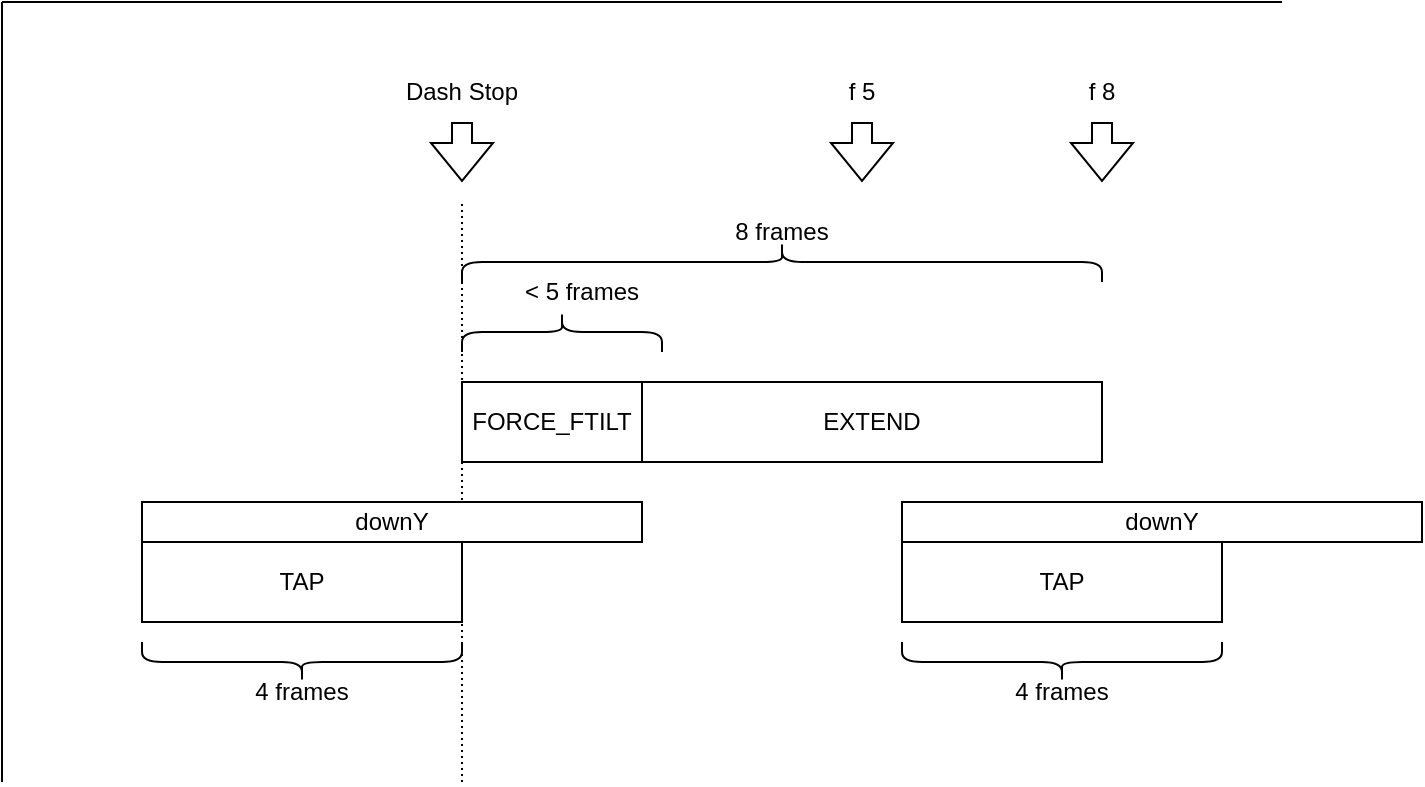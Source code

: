 <mxfile version="25.0.2">
  <diagram name="Página-1" id="PVfdIYDzPCwgvY4Q6XuG">
    <mxGraphModel dx="864" dy="508" grid="1" gridSize="10" guides="1" tooltips="1" connect="1" arrows="1" fold="1" page="1" pageScale="1" pageWidth="827" pageHeight="1169" math="0" shadow="0">
      <root>
        <mxCell id="0" />
        <mxCell id="1" parent="0" />
        <mxCell id="SlxmjYS9UCdOZyBtt-4u-3" value="" style="endArrow=none;html=1;rounded=0;strokeWidth=1;dashed=1;dashPattern=1 2;" parent="1" edge="1">
          <mxGeometry width="50" height="50" relative="1" as="geometry">
            <mxPoint x="240" y="400" as="sourcePoint" />
            <mxPoint x="240" y="110" as="targetPoint" />
          </mxGeometry>
        </mxCell>
        <mxCell id="SlxmjYS9UCdOZyBtt-4u-11" value="" style="shape=curlyBracket;whiteSpace=wrap;html=1;rounded=1;labelPosition=left;verticalLabelPosition=middle;align=right;verticalAlign=middle;size=0.5;rotation=90;" parent="1" vertex="1">
          <mxGeometry x="280" y="125" width="20" height="100" as="geometry" />
        </mxCell>
        <mxCell id="SlxmjYS9UCdOZyBtt-4u-12" value="&amp;lt; 5 frames" style="text;html=1;align=center;verticalAlign=middle;whiteSpace=wrap;rounded=0;" parent="1" vertex="1">
          <mxGeometry x="270" y="140" width="60" height="30" as="geometry" />
        </mxCell>
        <mxCell id="SlxmjYS9UCdOZyBtt-4u-23" value="" style="endArrow=none;html=1;rounded=0;" parent="1" edge="1">
          <mxGeometry width="50" height="50" relative="1" as="geometry">
            <mxPoint x="10" y="400" as="sourcePoint" />
            <mxPoint x="10" y="10" as="targetPoint" />
          </mxGeometry>
        </mxCell>
        <mxCell id="SlxmjYS9UCdOZyBtt-4u-24" value="" style="endArrow=none;html=1;rounded=0;" parent="1" edge="1">
          <mxGeometry width="50" height="50" relative="1" as="geometry">
            <mxPoint x="10" y="10" as="sourcePoint" />
            <mxPoint x="650" y="10" as="targetPoint" />
          </mxGeometry>
        </mxCell>
        <mxCell id="SlxmjYS9UCdOZyBtt-4u-26" value="" style="shape=flexArrow;endArrow=classic;html=1;rounded=0;" parent="1" edge="1">
          <mxGeometry width="50" height="50" relative="1" as="geometry">
            <mxPoint x="240" y="70" as="sourcePoint" />
            <mxPoint x="240" y="100" as="targetPoint" />
          </mxGeometry>
        </mxCell>
        <mxCell id="SlxmjYS9UCdOZyBtt-4u-30" value="Dash Stop" style="text;html=1;align=center;verticalAlign=middle;whiteSpace=wrap;rounded=0;" parent="1" vertex="1">
          <mxGeometry x="210" y="40" width="60" height="30" as="geometry" />
        </mxCell>
        <mxCell id="SlxmjYS9UCdOZyBtt-4u-40" value="downY" style="rounded=0;whiteSpace=wrap;html=1;" parent="1" vertex="1">
          <mxGeometry x="80" y="260" width="250" height="20" as="geometry" />
        </mxCell>
        <mxCell id="SlxmjYS9UCdOZyBtt-4u-44" value="TAP" style="rounded=0;whiteSpace=wrap;html=1;" parent="1" vertex="1">
          <mxGeometry x="80" y="280" width="160" height="40" as="geometry" />
        </mxCell>
        <mxCell id="SlxmjYS9UCdOZyBtt-4u-45" value="" style="shape=flexArrow;endArrow=classic;html=1;rounded=0;" parent="1" edge="1">
          <mxGeometry width="50" height="50" relative="1" as="geometry">
            <mxPoint x="440" y="70" as="sourcePoint" />
            <mxPoint x="440" y="100" as="targetPoint" />
          </mxGeometry>
        </mxCell>
        <mxCell id="SlxmjYS9UCdOZyBtt-4u-46" value="f 5" style="text;html=1;align=center;verticalAlign=middle;whiteSpace=wrap;rounded=0;" parent="1" vertex="1">
          <mxGeometry x="410" y="40" width="60" height="30" as="geometry" />
        </mxCell>
        <mxCell id="M4xJ9-b0rOuenIxvUEOM-3" value="" style="shape=curlyBracket;whiteSpace=wrap;html=1;rounded=1;labelPosition=left;verticalLabelPosition=middle;align=right;verticalAlign=middle;rotation=-90;size=0.5;" parent="1" vertex="1">
          <mxGeometry x="150" y="260" width="20" height="160" as="geometry" />
        </mxCell>
        <mxCell id="M4xJ9-b0rOuenIxvUEOM-4" value="4 frames" style="text;html=1;align=center;verticalAlign=middle;whiteSpace=wrap;rounded=0;" parent="1" vertex="1">
          <mxGeometry x="130" y="340" width="60" height="30" as="geometry" />
        </mxCell>
        <mxCell id="ncgJKDvWFcTqWgXhuiZL-1" value="FORCE_FTILT" style="rounded=0;whiteSpace=wrap;html=1;" parent="1" vertex="1">
          <mxGeometry x="240" y="200" width="90" height="40" as="geometry" />
        </mxCell>
        <mxCell id="ncgJKDvWFcTqWgXhuiZL-2" value="" style="shape=flexArrow;endArrow=classic;html=1;rounded=0;" parent="1" edge="1">
          <mxGeometry width="50" height="50" relative="1" as="geometry">
            <mxPoint x="560" y="70" as="sourcePoint" />
            <mxPoint x="560" y="100" as="targetPoint" />
          </mxGeometry>
        </mxCell>
        <mxCell id="ncgJKDvWFcTqWgXhuiZL-3" value="f 8" style="text;html=1;align=center;verticalAlign=middle;whiteSpace=wrap;rounded=0;" parent="1" vertex="1">
          <mxGeometry x="530" y="40" width="60" height="30" as="geometry" />
        </mxCell>
        <mxCell id="ncgJKDvWFcTqWgXhuiZL-4" value="" style="shape=curlyBracket;whiteSpace=wrap;html=1;rounded=1;labelPosition=left;verticalLabelPosition=middle;align=right;verticalAlign=middle;rotation=90;" parent="1" vertex="1">
          <mxGeometry x="390" y="-20" width="20" height="320" as="geometry" />
        </mxCell>
        <mxCell id="ncgJKDvWFcTqWgXhuiZL-5" value="8 frames" style="text;html=1;align=center;verticalAlign=middle;whiteSpace=wrap;rounded=0;" parent="1" vertex="1">
          <mxGeometry x="370" y="110" width="60" height="30" as="geometry" />
        </mxCell>
        <mxCell id="ncgJKDvWFcTqWgXhuiZL-6" value="EXTEND" style="rounded=0;whiteSpace=wrap;html=1;" parent="1" vertex="1">
          <mxGeometry x="330" y="200" width="230" height="40" as="geometry" />
        </mxCell>
        <mxCell id="ncgJKDvWFcTqWgXhuiZL-7" value="downY" style="rounded=0;whiteSpace=wrap;html=1;" parent="1" vertex="1">
          <mxGeometry x="460" y="260" width="260" height="20" as="geometry" />
        </mxCell>
        <mxCell id="ncgJKDvWFcTqWgXhuiZL-8" value="TAP" style="rounded=0;whiteSpace=wrap;html=1;" parent="1" vertex="1">
          <mxGeometry x="460" y="280" width="160" height="40" as="geometry" />
        </mxCell>
        <mxCell id="ncgJKDvWFcTqWgXhuiZL-9" value="" style="shape=curlyBracket;whiteSpace=wrap;html=1;rounded=1;labelPosition=left;verticalLabelPosition=middle;align=right;verticalAlign=middle;rotation=-90;size=0.5;" parent="1" vertex="1">
          <mxGeometry x="530" y="260" width="20" height="160" as="geometry" />
        </mxCell>
        <mxCell id="ncgJKDvWFcTqWgXhuiZL-10" value="4 frames" style="text;html=1;align=center;verticalAlign=middle;whiteSpace=wrap;rounded=0;" parent="1" vertex="1">
          <mxGeometry x="510" y="340" width="60" height="30" as="geometry" />
        </mxCell>
      </root>
    </mxGraphModel>
  </diagram>
</mxfile>

